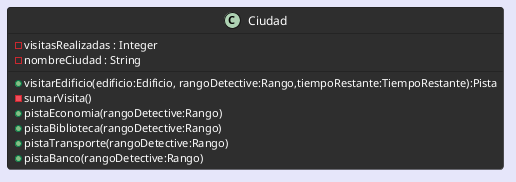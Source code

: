 @startuml

!theme reddress-darkblue
skinparam BackgroundColor lavender
skinparam ArrowColor black
skinparam ArrowThickness 1.0
skinparam RoundCorner 7
skinparam ClassAttributeFontColor FFFFFF
skinparam ClassFontSize 12
skinparam ArrowFontColor black

Class Ciudad{

    - visitasRealizadas : Integer
    - nombreCiudad : String
    
    + visitarEdificio(edificio:Edificio, rangoDetective:Rango,tiempoRestante:TiempoRestante):Pista
    - sumarVisita()
    + pistaEconomia(rangoDetective:Rango)
    + pistaBiblioteca(rangoDetective:Rango)
    + pistaTransporte(rangoDetective:Rango)
    + pistaBanco(rangoDetective:Rango)

}

@enduml